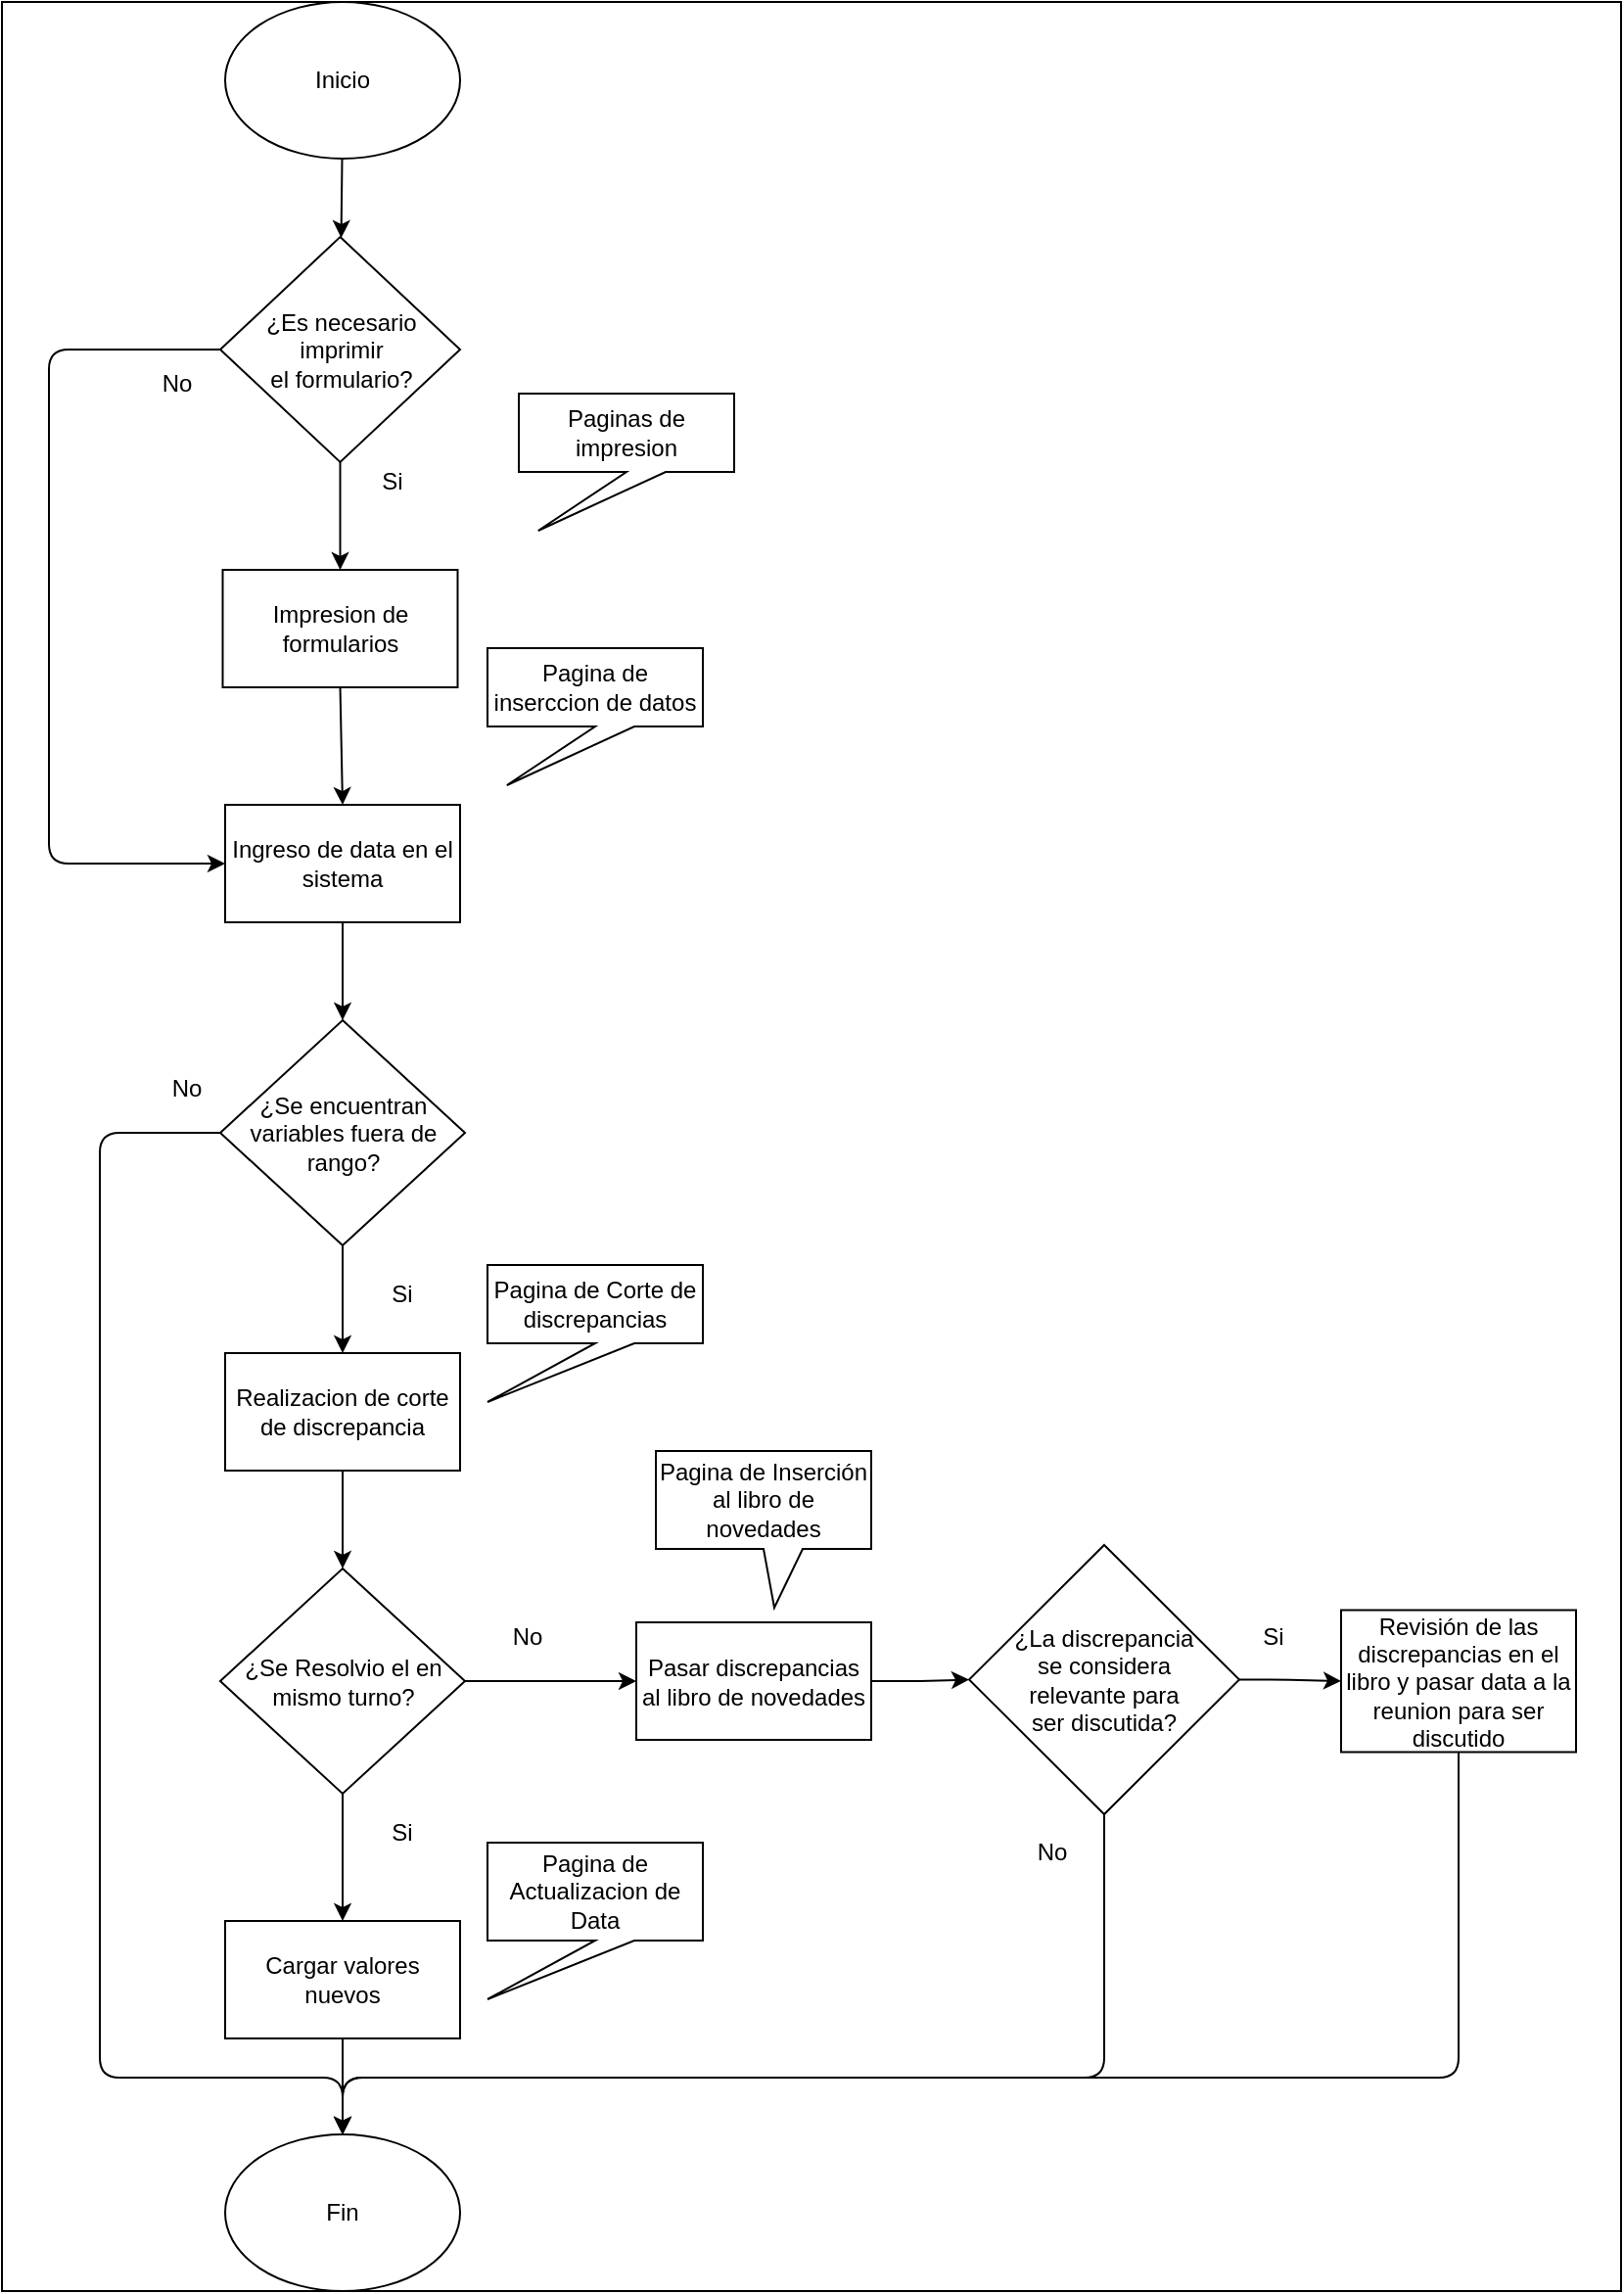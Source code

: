 <mxfile>
    <diagram id="natXEadOt_lT_gUNZj7g" name="Página-1">
        <mxGraphModel dx="1087" dy="825" grid="1" gridSize="10" guides="1" tooltips="1" connect="1" arrows="1" fold="1" page="1" pageScale="1" pageWidth="827" pageHeight="1169" math="0" shadow="0">
            <root>
                <mxCell id="0"/>
                <mxCell id="1" parent="0"/>
                <mxCell id="69" value="" style="rounded=0;whiteSpace=wrap;html=1;" vertex="1" parent="1">
                    <mxGeometry width="827" height="1169" as="geometry"/>
                </mxCell>
                <mxCell id="64" value="" style="edgeStyle=none;html=1;" parent="1" source="2" target="62" edge="1">
                    <mxGeometry relative="1" as="geometry"/>
                </mxCell>
                <mxCell id="2" value="Inicio" style="ellipse;whiteSpace=wrap;html=1;" parent="1" vertex="1">
                    <mxGeometry x="114" width="120" height="80" as="geometry"/>
                </mxCell>
                <mxCell id="3" value="Fin" style="ellipse;whiteSpace=wrap;html=1;" parent="1" vertex="1">
                    <mxGeometry x="114" y="1089" width="120" height="80" as="geometry"/>
                </mxCell>
                <mxCell id="10" style="edgeStyle=none;html=1;exitX=0.5;exitY=1;exitDx=0;exitDy=0;entryX=0.5;entryY=0;entryDx=0;entryDy=0;" parent="1" source="4" target="9" edge="1">
                    <mxGeometry relative="1" as="geometry"/>
                </mxCell>
                <mxCell id="4" value="Impresion de formularios" style="rounded=0;whiteSpace=wrap;html=1;" parent="1" vertex="1">
                    <mxGeometry x="112.75" y="290" width="120" height="60" as="geometry"/>
                </mxCell>
                <mxCell id="7" value="Paginas de impresion" style="shape=callout;whiteSpace=wrap;html=1;perimeter=calloutPerimeter;position2=0.09;" parent="1" vertex="1">
                    <mxGeometry x="264" y="200" width="110" height="70" as="geometry"/>
                </mxCell>
                <mxCell id="21" value="" style="edgeStyle=none;html=1;" parent="1" source="9" target="17" edge="1">
                    <mxGeometry relative="1" as="geometry"/>
                </mxCell>
                <mxCell id="9" value="Ingreso de data en el sistema" style="rounded=0;whiteSpace=wrap;html=1;" parent="1" vertex="1">
                    <mxGeometry x="114" y="410" width="120" height="60" as="geometry"/>
                </mxCell>
                <mxCell id="11" value="Pagina de inserccion de datos&lt;br&gt;" style="shape=callout;whiteSpace=wrap;html=1;perimeter=calloutPerimeter;position2=0.09;" parent="1" vertex="1">
                    <mxGeometry x="248" y="330" width="110" height="70" as="geometry"/>
                </mxCell>
                <mxCell id="26" value="" style="edgeStyle=none;html=1;" parent="1" source="12" target="25" edge="1">
                    <mxGeometry relative="1" as="geometry"/>
                </mxCell>
                <mxCell id="12" value="Realizacion de corte de discrepancia" style="rounded=0;whiteSpace=wrap;html=1;" parent="1" vertex="1">
                    <mxGeometry x="114" y="690" width="120" height="60" as="geometry"/>
                </mxCell>
                <mxCell id="16" value="Pagina de Corte de discrepancias" style="shape=callout;whiteSpace=wrap;html=1;perimeter=calloutPerimeter;position2=0;" parent="1" vertex="1">
                    <mxGeometry x="248" y="645" width="110" height="70" as="geometry"/>
                </mxCell>
                <mxCell id="22" value="" style="edgeStyle=none;html=1;" parent="1" source="17" target="12" edge="1">
                    <mxGeometry relative="1" as="geometry"/>
                </mxCell>
                <mxCell id="68" style="edgeStyle=orthogonalEdgeStyle;html=1;entryX=0.5;entryY=0;entryDx=0;entryDy=0;" parent="1" source="17" target="3" edge="1">
                    <mxGeometry relative="1" as="geometry">
                        <mxPoint x="50" y="1080" as="targetPoint"/>
                        <Array as="points">
                            <mxPoint x="50" y="578"/>
                            <mxPoint x="50" y="1060"/>
                            <mxPoint x="174" y="1060"/>
                        </Array>
                    </mxGeometry>
                </mxCell>
                <mxCell id="17" value="¿Se encuentran variables fuera de rango?" style="rhombus;whiteSpace=wrap;html=1;" parent="1" vertex="1">
                    <mxGeometry x="111.5" y="520" width="125" height="115" as="geometry"/>
                </mxCell>
                <mxCell id="24" value="Si" style="text;html=1;align=center;verticalAlign=middle;resizable=0;points=[];autosize=1;strokeColor=none;fillColor=none;" parent="1" vertex="1">
                    <mxGeometry x="189" y="645" width="30" height="30" as="geometry"/>
                </mxCell>
                <mxCell id="28" value="" style="edgeStyle=none;html=1;" parent="1" source="25" target="27" edge="1">
                    <mxGeometry relative="1" as="geometry"/>
                </mxCell>
                <mxCell id="47" style="edgeStyle=orthogonalEdgeStyle;html=1;exitX=1;exitY=0.5;exitDx=0;exitDy=0;entryX=0;entryY=0.5;entryDx=0;entryDy=0;" parent="1" source="25" target="46" edge="1">
                    <mxGeometry relative="1" as="geometry"/>
                </mxCell>
                <mxCell id="25" value="¿Se Resolvio el en mismo turno?" style="rhombus;whiteSpace=wrap;html=1;" parent="1" vertex="1">
                    <mxGeometry x="111.5" y="800" width="125" height="115" as="geometry"/>
                </mxCell>
                <mxCell id="33" value="" style="edgeStyle=none;html=1;entryX=0.5;entryY=0;entryDx=0;entryDy=0;" parent="1" source="27" target="3" edge="1">
                    <mxGeometry relative="1" as="geometry">
                        <mxPoint x="170" y="940" as="targetPoint"/>
                    </mxGeometry>
                </mxCell>
                <mxCell id="27" value="Cargar valores nuevos" style="rounded=0;whiteSpace=wrap;html=1;" parent="1" vertex="1">
                    <mxGeometry x="114" y="980" width="120" height="60" as="geometry"/>
                </mxCell>
                <mxCell id="29" value="Si" style="text;html=1;align=center;verticalAlign=middle;resizable=0;points=[];autosize=1;strokeColor=none;fillColor=none;" parent="1" vertex="1">
                    <mxGeometry x="189" y="920" width="30" height="30" as="geometry"/>
                </mxCell>
                <mxCell id="42" value="No" style="text;html=1;align=center;verticalAlign=middle;resizable=0;points=[];autosize=1;strokeColor=none;fillColor=none;" parent="1" vertex="1">
                    <mxGeometry x="74" y="540" width="40" height="30" as="geometry"/>
                </mxCell>
                <mxCell id="43" value="Pagina de Actualizacion de Data" style="shape=callout;whiteSpace=wrap;html=1;perimeter=calloutPerimeter;position2=0;" parent="1" vertex="1">
                    <mxGeometry x="248" y="940" width="110" height="80" as="geometry"/>
                </mxCell>
                <mxCell id="45" value="No" style="text;html=1;align=center;verticalAlign=middle;resizable=0;points=[];autosize=1;strokeColor=none;fillColor=none;" parent="1" vertex="1">
                    <mxGeometry x="248" y="820" width="40" height="30" as="geometry"/>
                </mxCell>
                <mxCell id="50" style="edgeStyle=orthogonalEdgeStyle;html=1;exitX=1;exitY=0.5;exitDx=0;exitDy=0;entryX=0;entryY=0.5;entryDx=0;entryDy=0;" parent="1" source="46" target="49" edge="1">
                    <mxGeometry relative="1" as="geometry"/>
                </mxCell>
                <mxCell id="46" value="Pasar discrepancias al libro de novedades" style="rounded=0;whiteSpace=wrap;html=1;" parent="1" vertex="1">
                    <mxGeometry x="324" y="827.5" width="120" height="60" as="geometry"/>
                </mxCell>
                <mxCell id="48" value="Pagina de Inserción al libro de novedades" style="shape=callout;whiteSpace=wrap;html=1;perimeter=calloutPerimeter;position2=0.55;" parent="1" vertex="1">
                    <mxGeometry x="334" y="740" width="110" height="80" as="geometry"/>
                </mxCell>
                <mxCell id="54" style="html=1;exitX=0.5;exitY=1;exitDx=0;exitDy=0;entryX=0.5;entryY=0;entryDx=0;entryDy=0;edgeStyle=orthogonalEdgeStyle;" parent="1" source="49" target="3" edge="1">
                    <mxGeometry relative="1" as="geometry">
                        <Array as="points">
                            <mxPoint x="563" y="1060"/>
                            <mxPoint x="174" y="1060"/>
                        </Array>
                        <mxPoint x="559" y="1190" as="targetPoint"/>
                    </mxGeometry>
                </mxCell>
                <mxCell id="56" style="edgeStyle=orthogonalEdgeStyle;html=1;exitX=1;exitY=0.5;exitDx=0;exitDy=0;entryX=0;entryY=0.5;entryDx=0;entryDy=0;" parent="1" source="49" target="55" edge="1">
                    <mxGeometry relative="1" as="geometry"/>
                </mxCell>
                <mxCell id="49" value="¿La discrepancia &lt;br&gt;se considera &lt;br&gt;relevante para &lt;br&gt;ser discutida?" style="rhombus;whiteSpace=wrap;html=1;" parent="1" vertex="1">
                    <mxGeometry x="494" y="788" width="138" height="137.5" as="geometry"/>
                </mxCell>
                <mxCell id="52" value="No" style="text;html=1;align=center;verticalAlign=middle;resizable=0;points=[];autosize=1;strokeColor=none;fillColor=none;" parent="1" vertex="1">
                    <mxGeometry x="516" y="930" width="40" height="30" as="geometry"/>
                </mxCell>
                <mxCell id="59" style="html=1;entryX=0.5;entryY=0;entryDx=0;entryDy=0;edgeStyle=orthogonalEdgeStyle;" parent="1" source="55" target="3" edge="1">
                    <mxGeometry relative="1" as="geometry">
                        <Array as="points">
                            <mxPoint x="744" y="1060"/>
                            <mxPoint x="174" y="1060"/>
                        </Array>
                        <mxPoint x="750" y="1140" as="targetPoint"/>
                    </mxGeometry>
                </mxCell>
                <mxCell id="55" value="Revisión de las discrepancias en el libro y pasar data a la reunion para ser discutido" style="rounded=0;whiteSpace=wrap;html=1;" parent="1" vertex="1">
                    <mxGeometry x="684" y="821.25" width="120" height="72.5" as="geometry"/>
                </mxCell>
                <mxCell id="60" value="Si" style="text;html=1;align=center;verticalAlign=middle;resizable=0;points=[];autosize=1;strokeColor=none;fillColor=none;" parent="1" vertex="1">
                    <mxGeometry x="634" y="820" width="30" height="30" as="geometry"/>
                </mxCell>
                <mxCell id="63" value="" style="edgeStyle=none;html=1;" parent="1" source="62" target="4" edge="1">
                    <mxGeometry relative="1" as="geometry"/>
                </mxCell>
                <mxCell id="65" style="edgeStyle=orthogonalEdgeStyle;html=1;entryX=0;entryY=0.5;entryDx=0;entryDy=0;" parent="1" source="62" target="9" edge="1">
                    <mxGeometry relative="1" as="geometry">
                        <Array as="points">
                            <mxPoint x="24" y="178"/>
                            <mxPoint x="24" y="440"/>
                        </Array>
                    </mxGeometry>
                </mxCell>
                <mxCell id="62" value="¿Es necesario imprimir &lt;br&gt;el formulario?" style="rhombus;whiteSpace=wrap;html=1;" parent="1" vertex="1">
                    <mxGeometry x="111.5" y="120" width="122.5" height="115" as="geometry"/>
                </mxCell>
                <mxCell id="66" value="Si" style="text;html=1;align=center;verticalAlign=middle;resizable=0;points=[];autosize=1;strokeColor=none;fillColor=none;" parent="1" vertex="1">
                    <mxGeometry x="184" y="230" width="30" height="30" as="geometry"/>
                </mxCell>
                <mxCell id="67" value="No" style="text;html=1;align=center;verticalAlign=middle;resizable=0;points=[];autosize=1;strokeColor=none;fillColor=none;" parent="1" vertex="1">
                    <mxGeometry x="69" y="180" width="40" height="30" as="geometry"/>
                </mxCell>
            </root>
        </mxGraphModel>
    </diagram>
</mxfile>
